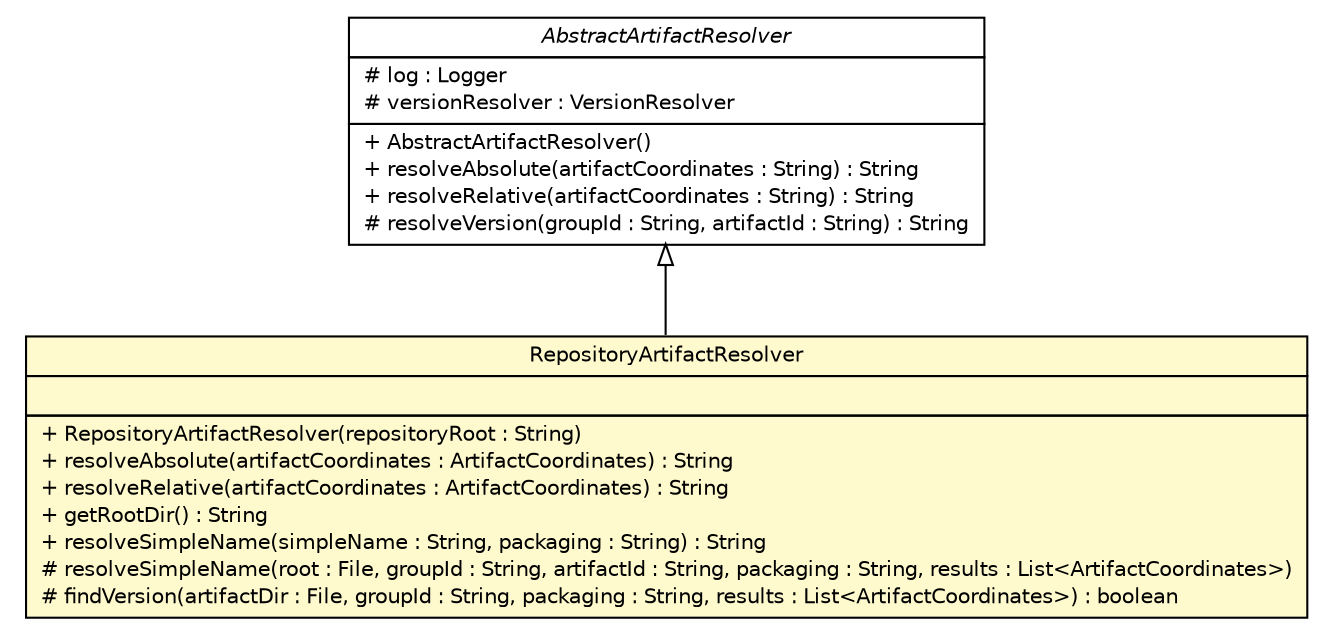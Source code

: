 #!/usr/local/bin/dot
#
# Class diagram 
# Generated by UMLGraph version R5_6 (http://www.umlgraph.org/)
#

digraph G {
	edge [fontname="Helvetica",fontsize=10,labelfontname="Helvetica",labelfontsize=10];
	node [fontname="Helvetica",fontsize=10,shape=plaintext];
	nodesep=0.25;
	ranksep=0.5;
	// sorcer.resolver.AbstractArtifactResolver
	c427855 [label=<<table title="sorcer.resolver.AbstractArtifactResolver" border="0" cellborder="1" cellspacing="0" cellpadding="2" port="p" href="./AbstractArtifactResolver.html">
		<tr><td><table border="0" cellspacing="0" cellpadding="1">
<tr><td align="center" balign="center"><font face="Helvetica-Oblique"> AbstractArtifactResolver </font></td></tr>
		</table></td></tr>
		<tr><td><table border="0" cellspacing="0" cellpadding="1">
<tr><td align="left" balign="left"> # log : Logger </td></tr>
<tr><td align="left" balign="left"> # versionResolver : VersionResolver </td></tr>
		</table></td></tr>
		<tr><td><table border="0" cellspacing="0" cellpadding="1">
<tr><td align="left" balign="left"> + AbstractArtifactResolver() </td></tr>
<tr><td align="left" balign="left"> + resolveAbsolute(artifactCoordinates : String) : String </td></tr>
<tr><td align="left" balign="left"> + resolveRelative(artifactCoordinates : String) : String </td></tr>
<tr><td align="left" balign="left"> # resolveVersion(groupId : String, artifactId : String) : String </td></tr>
		</table></td></tr>
		</table>>, URL="./AbstractArtifactResolver.html", fontname="Helvetica", fontcolor="black", fontsize=10.0];
	// sorcer.resolver.RepositoryArtifactResolver
	c427857 [label=<<table title="sorcer.resolver.RepositoryArtifactResolver" border="0" cellborder="1" cellspacing="0" cellpadding="2" port="p" bgcolor="lemonChiffon" href="./RepositoryArtifactResolver.html">
		<tr><td><table border="0" cellspacing="0" cellpadding="1">
<tr><td align="center" balign="center"> RepositoryArtifactResolver </td></tr>
		</table></td></tr>
		<tr><td><table border="0" cellspacing="0" cellpadding="1">
<tr><td align="left" balign="left">  </td></tr>
		</table></td></tr>
		<tr><td><table border="0" cellspacing="0" cellpadding="1">
<tr><td align="left" balign="left"> + RepositoryArtifactResolver(repositoryRoot : String) </td></tr>
<tr><td align="left" balign="left"> + resolveAbsolute(artifactCoordinates : ArtifactCoordinates) : String </td></tr>
<tr><td align="left" balign="left"> + resolveRelative(artifactCoordinates : ArtifactCoordinates) : String </td></tr>
<tr><td align="left" balign="left"> + getRootDir() : String </td></tr>
<tr><td align="left" balign="left"> + resolveSimpleName(simpleName : String, packaging : String) : String </td></tr>
<tr><td align="left" balign="left"> # resolveSimpleName(root : File, groupId : String, artifactId : String, packaging : String, results : List&lt;ArtifactCoordinates&gt;) </td></tr>
<tr><td align="left" balign="left"> # findVersion(artifactDir : File, groupId : String, packaging : String, results : List&lt;ArtifactCoordinates&gt;) : boolean </td></tr>
		</table></td></tr>
		</table>>, URL="./RepositoryArtifactResolver.html", fontname="Helvetica", fontcolor="black", fontsize=10.0];
	//sorcer.resolver.RepositoryArtifactResolver extends sorcer.resolver.AbstractArtifactResolver
	c427855:p -> c427857:p [dir=back,arrowtail=empty];
}

